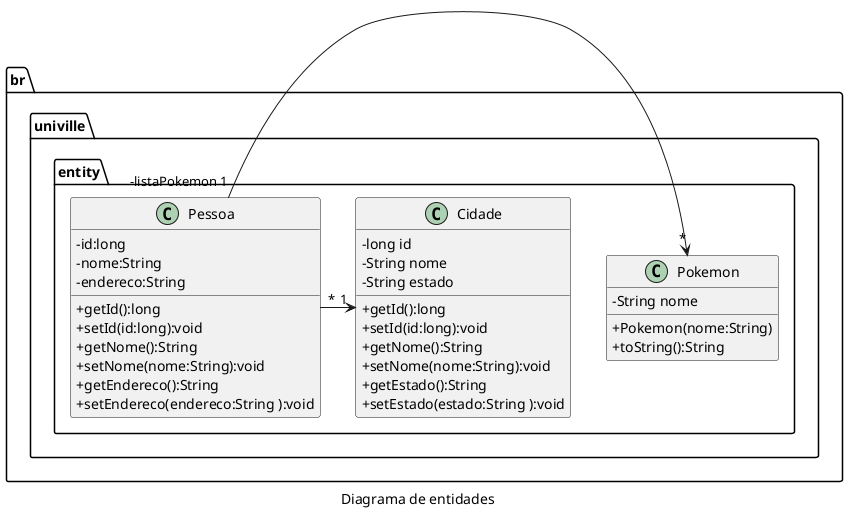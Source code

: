 @startuml
skinparam classAttributeIconSize 0
caption Diagrama de entidades
namespace br.univille.entity {
    class Pessoa {
        - id:long
        - nome:String
        - endereco:String

        + getId():long
        + setId(id:long):void
        + getNome():String
        + setNome(nome:String):void
        + getEndereco():String
        + setEndereco(endereco:String ):void
        
    }
    class Cidade {
        - long id
        - String nome
        - String estado

        + getId():long
        + setId(id:long):void
        + getNome():String
        + setNome(nome:String):void
        + getEstado():String
        + setEstado(estado:String ):void
    }
    class Pokemon {
        - String nome
        + Pokemon(nome:String)
        + toString():String
    }

    
    Pessoa "-listaPokemon 1" -> "*" Pokemon
    Pessoa "*" -> "1" Cidade

}
@enduml